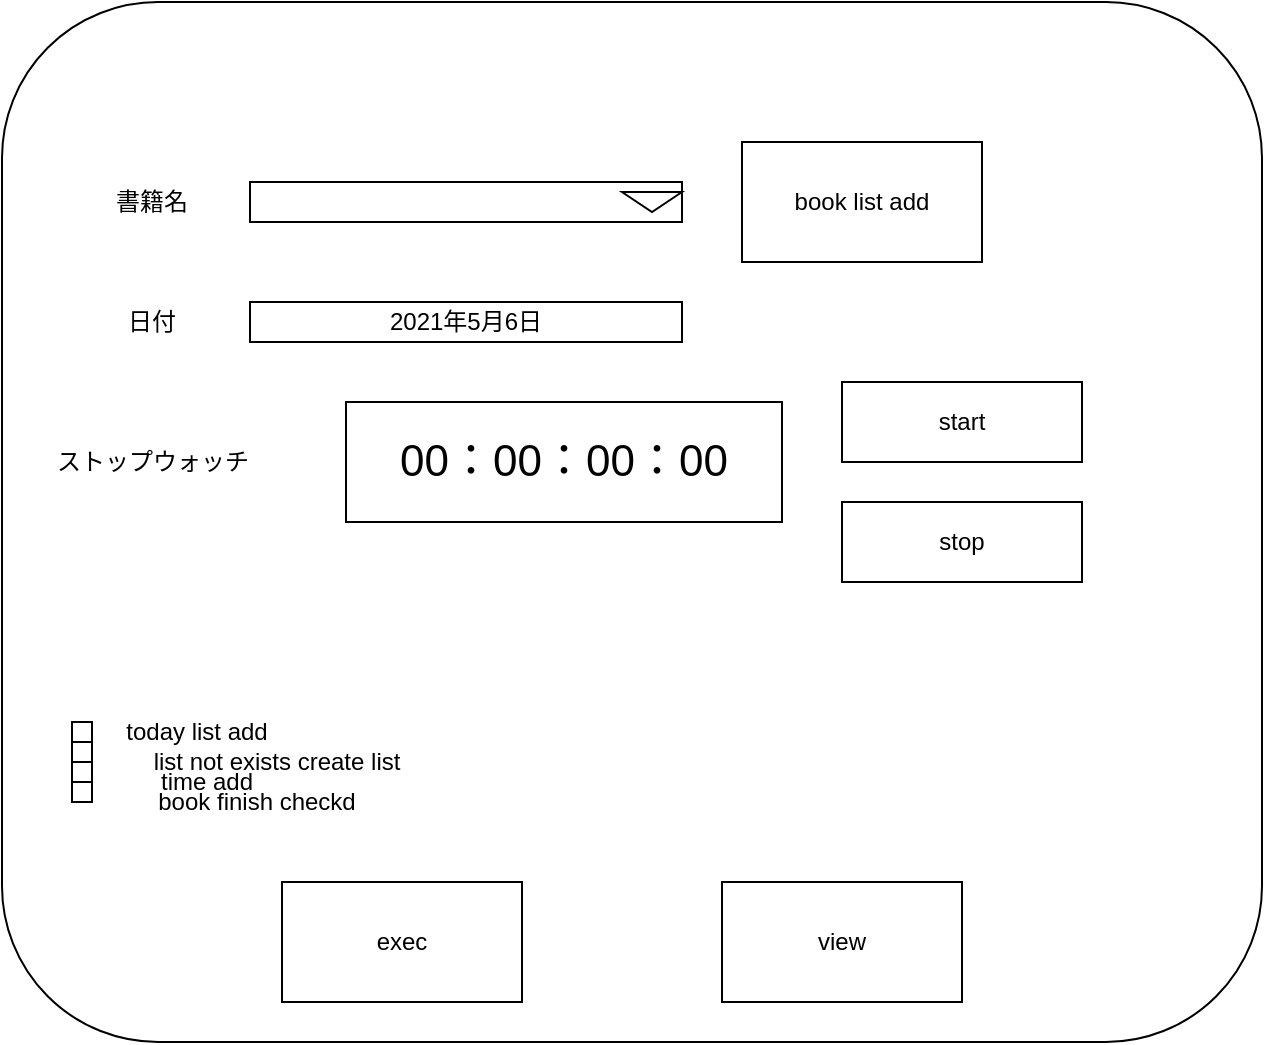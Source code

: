 <mxfile>
    <diagram id="XnOKc0OQDFLrYD3Z2Y6h" name="Page-1">
        <mxGraphModel dx="990" dy="575" grid="1" gridSize="10" guides="1" tooltips="1" connect="1" arrows="1" fold="1" page="1" pageScale="1" pageWidth="827" pageHeight="1169" math="0" shadow="0">
            <root>
                <mxCell id="0"/>
                <mxCell id="1" parent="0"/>
                <mxCell id="2" value="" style="rounded=1;whiteSpace=wrap;html=1;" vertex="1" parent="1">
                    <mxGeometry x="170" y="40" width="630" height="520" as="geometry"/>
                </mxCell>
                <mxCell id="3" value="書籍名" style="text;html=1;strokeColor=none;fillColor=none;align=center;verticalAlign=middle;whiteSpace=wrap;rounded=0;" vertex="1" parent="1">
                    <mxGeometry x="210" y="130" width="70" height="20" as="geometry"/>
                </mxCell>
                <mxCell id="4" value="" style="rounded=0;whiteSpace=wrap;html=1;" vertex="1" parent="1">
                    <mxGeometry x="294" y="130" width="216" height="20" as="geometry"/>
                </mxCell>
                <mxCell id="6" value="" style="triangle;whiteSpace=wrap;html=1;rotation=90;" vertex="1" parent="1">
                    <mxGeometry x="490" y="125" width="10" height="30" as="geometry"/>
                </mxCell>
                <mxCell id="7" value="2021年5月6日" style="rounded=0;whiteSpace=wrap;html=1;" vertex="1" parent="1">
                    <mxGeometry x="294" y="190" width="216" height="20" as="geometry"/>
                </mxCell>
                <mxCell id="8" value="日付" style="text;html=1;strokeColor=none;fillColor=none;align=center;verticalAlign=middle;whiteSpace=wrap;rounded=0;" vertex="1" parent="1">
                    <mxGeometry x="225" y="190" width="40" height="20" as="geometry"/>
                </mxCell>
                <mxCell id="9" value="&lt;font style=&quot;font-size: 22px&quot;&gt;00：00：00：00&lt;/font&gt;" style="rounded=0;whiteSpace=wrap;html=1;" vertex="1" parent="1">
                    <mxGeometry x="342" y="240" width="218" height="60" as="geometry"/>
                </mxCell>
                <mxCell id="10" value="ストップウォッチ" style="text;html=1;strokeColor=none;fillColor=none;align=center;verticalAlign=middle;whiteSpace=wrap;rounded=0;" vertex="1" parent="1">
                    <mxGeometry x="187.5" y="260" width="115" height="20" as="geometry"/>
                </mxCell>
                <mxCell id="11" value="start" style="rounded=0;whiteSpace=wrap;html=1;" vertex="1" parent="1">
                    <mxGeometry x="590" y="230" width="120" height="40" as="geometry"/>
                </mxCell>
                <mxCell id="12" value="stop" style="rounded=0;whiteSpace=wrap;html=1;" vertex="1" parent="1">
                    <mxGeometry x="590" y="290" width="120" height="40" as="geometry"/>
                </mxCell>
                <mxCell id="13" value="exec" style="rounded=0;whiteSpace=wrap;html=1;" vertex="1" parent="1">
                    <mxGeometry x="310" y="480" width="120" height="60" as="geometry"/>
                </mxCell>
                <mxCell id="15" value="" style="whiteSpace=wrap;html=1;aspect=fixed;" vertex="1" parent="1">
                    <mxGeometry x="205" y="400" width="10" height="10" as="geometry"/>
                </mxCell>
                <mxCell id="16" value="" style="whiteSpace=wrap;html=1;aspect=fixed;" vertex="1" parent="1">
                    <mxGeometry x="205" y="410" width="10" height="10" as="geometry"/>
                </mxCell>
                <mxCell id="17" value="" style="whiteSpace=wrap;html=1;aspect=fixed;" vertex="1" parent="1">
                    <mxGeometry x="205" y="420" width="10" height="10" as="geometry"/>
                </mxCell>
                <mxCell id="18" value="today list add" style="text;html=1;strokeColor=none;fillColor=none;align=center;verticalAlign=middle;whiteSpace=wrap;rounded=0;" vertex="1" parent="1">
                    <mxGeometry x="215" y="395" width="105" height="20" as="geometry"/>
                </mxCell>
                <mxCell id="19" value="list not exists create list" style="text;html=1;strokeColor=none;fillColor=none;align=center;verticalAlign=middle;whiteSpace=wrap;rounded=0;" vertex="1" parent="1">
                    <mxGeometry x="225" y="410" width="165" height="20" as="geometry"/>
                </mxCell>
                <mxCell id="20" value="book list add" style="rounded=0;whiteSpace=wrap;html=1;" vertex="1" parent="1">
                    <mxGeometry x="540" y="110" width="120" height="60" as="geometry"/>
                </mxCell>
                <mxCell id="21" value="time add" style="text;html=1;strokeColor=none;fillColor=none;align=center;verticalAlign=middle;whiteSpace=wrap;rounded=0;" vertex="1" parent="1">
                    <mxGeometry x="225" y="420" width="95" height="20" as="geometry"/>
                </mxCell>
                <mxCell id="22" value="view" style="rounded=0;whiteSpace=wrap;html=1;" vertex="1" parent="1">
                    <mxGeometry x="530" y="480" width="120" height="60" as="geometry"/>
                </mxCell>
                <mxCell id="23" value="" style="whiteSpace=wrap;html=1;aspect=fixed;" vertex="1" parent="1">
                    <mxGeometry x="205" y="430" width="10" height="10" as="geometry"/>
                </mxCell>
                <mxCell id="24" value="book finish checkd" style="text;html=1;strokeColor=none;fillColor=none;align=center;verticalAlign=middle;whiteSpace=wrap;rounded=0;" vertex="1" parent="1">
                    <mxGeometry x="225" y="430" width="145" height="20" as="geometry"/>
                </mxCell>
            </root>
        </mxGraphModel>
    </diagram>
</mxfile>